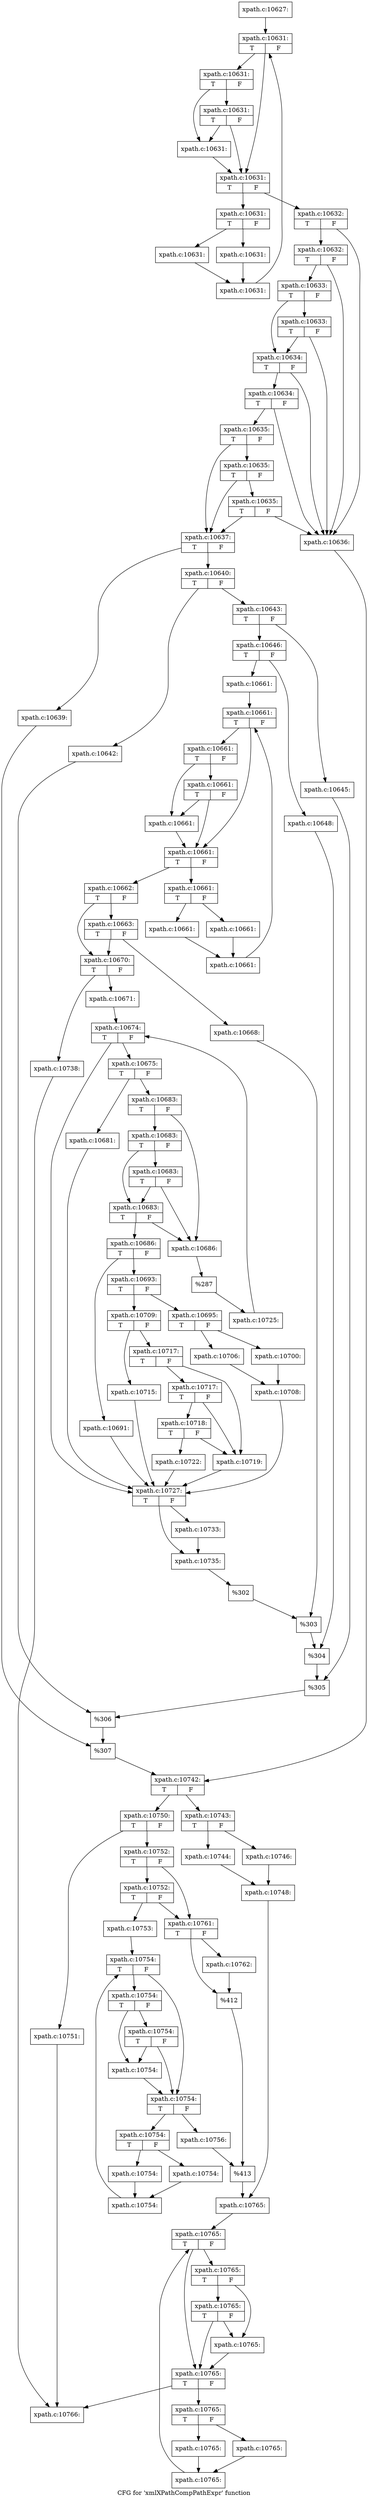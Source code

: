 digraph "CFG for 'xmlXPathCompPathExpr' function" {
	label="CFG for 'xmlXPathCompPathExpr' function";

	Node0x4ed2750 [shape=record,label="{xpath.c:10627:}"];
	Node0x4ed2750 -> Node0x4ed2be0;
	Node0x4ed2be0 [shape=record,label="{xpath.c:10631:|{<s0>T|<s1>F}}"];
	Node0x4ed2be0 -> Node0x4edacf0;
	Node0x4ed2be0 -> Node0x4edad90;
	Node0x4edad90 [shape=record,label="{xpath.c:10631:|{<s0>T|<s1>F}}"];
	Node0x4edad90 -> Node0x4edb0f0;
	Node0x4edad90 -> Node0x4edad40;
	Node0x4edb0f0 [shape=record,label="{xpath.c:10631:|{<s0>T|<s1>F}}"];
	Node0x4edb0f0 -> Node0x4edacf0;
	Node0x4edb0f0 -> Node0x4edad40;
	Node0x4edad40 [shape=record,label="{xpath.c:10631:}"];
	Node0x4edad40 -> Node0x4edacf0;
	Node0x4edacf0 [shape=record,label="{xpath.c:10631:|{<s0>T|<s1>F}}"];
	Node0x4edacf0 -> Node0x4edb720;
	Node0x4edacf0 -> Node0x4edaca0;
	Node0x4edb720 [shape=record,label="{xpath.c:10631:|{<s0>T|<s1>F}}"];
	Node0x4edb720 -> Node0x4edbbd0;
	Node0x4edb720 -> Node0x4edbc20;
	Node0x4edbbd0 [shape=record,label="{xpath.c:10631:}"];
	Node0x4edbbd0 -> Node0x4edbc70;
	Node0x4edbc20 [shape=record,label="{xpath.c:10631:}"];
	Node0x4edbc20 -> Node0x4edbc70;
	Node0x4edbc70 [shape=record,label="{xpath.c:10631:}"];
	Node0x4edbc70 -> Node0x4ed2be0;
	Node0x4edaca0 [shape=record,label="{xpath.c:10632:|{<s0>T|<s1>F}}"];
	Node0x4edaca0 -> Node0x4edc5d0;
	Node0x4edaca0 -> Node0x4edc8c0;
	Node0x4edc8c0 [shape=record,label="{xpath.c:10632:|{<s0>T|<s1>F}}"];
	Node0x4edc8c0 -> Node0x4edc5d0;
	Node0x4edc8c0 -> Node0x4edc840;
	Node0x4edc840 [shape=record,label="{xpath.c:10633:|{<s0>T|<s1>F}}"];
	Node0x4edc840 -> Node0x4edd120;
	Node0x4edc840 -> Node0x4edc7c0;
	Node0x4edd120 [shape=record,label="{xpath.c:10633:|{<s0>T|<s1>F}}"];
	Node0x4edd120 -> Node0x4edc5d0;
	Node0x4edd120 -> Node0x4edc7c0;
	Node0x4edc7c0 [shape=record,label="{xpath.c:10634:|{<s0>T|<s1>F}}"];
	Node0x4edc7c0 -> Node0x4edc5d0;
	Node0x4edc7c0 -> Node0x4edc740;
	Node0x4edc740 [shape=record,label="{xpath.c:10634:|{<s0>T|<s1>F}}"];
	Node0x4edc740 -> Node0x4edc5d0;
	Node0x4edc740 -> Node0x4edc6c0;
	Node0x4edc6c0 [shape=record,label="{xpath.c:10635:|{<s0>T|<s1>F}}"];
	Node0x4edc6c0 -> Node0x4edded0;
	Node0x4edc6c0 -> Node0x4edc670;
	Node0x4edded0 [shape=record,label="{xpath.c:10635:|{<s0>T|<s1>F}}"];
	Node0x4edded0 -> Node0x4ede410;
	Node0x4edded0 -> Node0x4edc670;
	Node0x4ede410 [shape=record,label="{xpath.c:10635:|{<s0>T|<s1>F}}"];
	Node0x4ede410 -> Node0x4edc5d0;
	Node0x4ede410 -> Node0x4edc670;
	Node0x4edc5d0 [shape=record,label="{xpath.c:10636:}"];
	Node0x4edc5d0 -> Node0x4edc620;
	Node0x4edc670 [shape=record,label="{xpath.c:10637:|{<s0>T|<s1>F}}"];
	Node0x4edc670 -> Node0x4edee90;
	Node0x4edc670 -> Node0x4edef30;
	Node0x4edee90 [shape=record,label="{xpath.c:10639:}"];
	Node0x4edee90 -> Node0x4edeee0;
	Node0x4edef30 [shape=record,label="{xpath.c:10640:|{<s0>T|<s1>F}}"];
	Node0x4edef30 -> Node0x4edf620;
	Node0x4edef30 -> Node0x4edf6c0;
	Node0x4edf620 [shape=record,label="{xpath.c:10642:}"];
	Node0x4edf620 -> Node0x4edf670;
	Node0x4edf6c0 [shape=record,label="{xpath.c:10643:|{<s0>T|<s1>F}}"];
	Node0x4edf6c0 -> Node0x4edfdb0;
	Node0x4edf6c0 -> Node0x4edfe50;
	Node0x4edfdb0 [shape=record,label="{xpath.c:10645:}"];
	Node0x4edfdb0 -> Node0x4edfe00;
	Node0x4edfe50 [shape=record,label="{xpath.c:10646:|{<s0>T|<s1>F}}"];
	Node0x4edfe50 -> Node0x4ee0540;
	Node0x4edfe50 -> Node0x4ee05e0;
	Node0x4ee0540 [shape=record,label="{xpath.c:10648:}"];
	Node0x4ee0540 -> Node0x4ee0590;
	Node0x4ee05e0 [shape=record,label="{xpath.c:10661:}"];
	Node0x4ee05e0 -> Node0x4ee0cd0;
	Node0x4ee0cd0 [shape=record,label="{xpath.c:10661:|{<s0>T|<s1>F}}"];
	Node0x4ee0cd0 -> Node0x4ee0f10;
	Node0x4ee0cd0 -> Node0x4ee0fb0;
	Node0x4ee0fb0 [shape=record,label="{xpath.c:10661:|{<s0>T|<s1>F}}"];
	Node0x4ee0fb0 -> Node0x4ee1310;
	Node0x4ee0fb0 -> Node0x4ee0f60;
	Node0x4ee1310 [shape=record,label="{xpath.c:10661:|{<s0>T|<s1>F}}"];
	Node0x4ee1310 -> Node0x4ee0f10;
	Node0x4ee1310 -> Node0x4ee0f60;
	Node0x4ee0f60 [shape=record,label="{xpath.c:10661:}"];
	Node0x4ee0f60 -> Node0x4ee0f10;
	Node0x4ee0f10 [shape=record,label="{xpath.c:10661:|{<s0>T|<s1>F}}"];
	Node0x4ee0f10 -> Node0x4ee1940;
	Node0x4ee0f10 -> Node0x4ee0ec0;
	Node0x4ee1940 [shape=record,label="{xpath.c:10661:|{<s0>T|<s1>F}}"];
	Node0x4ee1940 -> Node0x4ee1df0;
	Node0x4ee1940 -> Node0x4ee1e40;
	Node0x4ee1df0 [shape=record,label="{xpath.c:10661:}"];
	Node0x4ee1df0 -> Node0x4ee1e90;
	Node0x4ee1e40 [shape=record,label="{xpath.c:10661:}"];
	Node0x4ee1e40 -> Node0x4ee1e90;
	Node0x4ee1e90 [shape=record,label="{xpath.c:10661:}"];
	Node0x4ee1e90 -> Node0x4ee0cd0;
	Node0x4ee0ec0 [shape=record,label="{xpath.c:10662:|{<s0>T|<s1>F}}"];
	Node0x4ee0ec0 -> Node0x4ee3420;
	Node0x4ee0ec0 -> Node0x4ee33d0;
	Node0x4ee3420 [shape=record,label="{xpath.c:10663:|{<s0>T|<s1>F}}"];
	Node0x4ee3420 -> Node0x4ee2ff0;
	Node0x4ee3420 -> Node0x4ee33d0;
	Node0x4ee2ff0 [shape=record,label="{xpath.c:10668:}"];
	Node0x4ee2ff0 -> Node0x4ee3380;
	Node0x4ee33d0 [shape=record,label="{xpath.c:10670:|{<s0>T|<s1>F}}"];
	Node0x4ee33d0 -> Node0x4ee3c40;
	Node0x4ee33d0 -> Node0x4ee3ce0;
	Node0x4ee3c40 [shape=record,label="{xpath.c:10671:}"];
	Node0x4ee3c40 -> Node0x4a1de30;
	Node0x4a1de30 [shape=record,label="{xpath.c:10674:|{<s0>T|<s1>F}}"];
	Node0x4a1de30 -> Node0x4a1e4c0;
	Node0x4a1de30 -> Node0x4a1e010;
	Node0x4a1e4c0 [shape=record,label="{xpath.c:10675:|{<s0>T|<s1>F}}"];
	Node0x4a1e4c0 -> Node0x4a1e630;
	Node0x4a1e4c0 -> Node0x4a1e6d0;
	Node0x4a1e630 [shape=record,label="{xpath.c:10681:}"];
	Node0x4a1e630 -> Node0x4a1e010;
	Node0x4a1e6d0 [shape=record,label="{xpath.c:10683:|{<s0>T|<s1>F}}"];
	Node0x4a1e6d0 -> Node0x4a1ede0;
	Node0x4a1e6d0 -> Node0x4a1ef50;
	Node0x4a1ef50 [shape=record,label="{xpath.c:10683:|{<s0>T|<s1>F}}"];
	Node0x4a1ef50 -> Node0x4a1f480;
	Node0x4a1ef50 -> Node0x4a1eed0;
	Node0x4a1f480 [shape=record,label="{xpath.c:10683:|{<s0>T|<s1>F}}"];
	Node0x4a1f480 -> Node0x4a1ede0;
	Node0x4a1f480 -> Node0x4a1eed0;
	Node0x4a1eed0 [shape=record,label="{xpath.c:10683:|{<s0>T|<s1>F}}"];
	Node0x4a1eed0 -> Node0x4a1ede0;
	Node0x4a1eed0 -> Node0x4a1ee80;
	Node0x4a1ede0 [shape=record,label="{xpath.c:10686:}"];
	Node0x4a1ede0 -> Node0x4a1ee30;
	Node0x4a1ee80 [shape=record,label="{xpath.c:10686:|{<s0>T|<s1>F}}"];
	Node0x4a1ee80 -> Node0x4ee86d0;
	Node0x4a1ee80 -> Node0x4ee8770;
	Node0x4ee86d0 [shape=record,label="{xpath.c:10691:}"];
	Node0x4ee86d0 -> Node0x4a1e010;
	Node0x4ee8770 [shape=record,label="{xpath.c:10693:|{<s0>T|<s1>F}}"];
	Node0x4ee8770 -> Node0x4ee8fe0;
	Node0x4ee8770 -> Node0x4ee9080;
	Node0x4ee8fe0 [shape=record,label="{xpath.c:10695:|{<s0>T|<s1>F}}"];
	Node0x4ee8fe0 -> Node0x46e6490;
	Node0x4ee8fe0 -> Node0x4ee98b0;
	Node0x46e6490 [shape=record,label="{xpath.c:10700:}"];
	Node0x46e6490 -> Node0x4ee9860;
	Node0x4ee98b0 [shape=record,label="{xpath.c:10706:}"];
	Node0x4ee98b0 -> Node0x4ee9860;
	Node0x4ee9860 [shape=record,label="{xpath.c:10708:}"];
	Node0x4ee9860 -> Node0x4a1e010;
	Node0x4ee9080 [shape=record,label="{xpath.c:10709:|{<s0>T|<s1>F}}"];
	Node0x4ee9080 -> Node0x4eea140;
	Node0x4ee9080 -> Node0x4eea1e0;
	Node0x4eea140 [shape=record,label="{xpath.c:10715:}"];
	Node0x4eea140 -> Node0x4a1e010;
	Node0x4eea1e0 [shape=record,label="{xpath.c:10717:|{<s0>T|<s1>F}}"];
	Node0x4eea1e0 -> Node0x4eeaa50;
	Node0x4eea1e0 -> Node0x4eeabc0;
	Node0x4eeabc0 [shape=record,label="{xpath.c:10717:|{<s0>T|<s1>F}}"];
	Node0x4eeabc0 -> Node0x4eeaa50;
	Node0x4eeabc0 -> Node0x4eeab40;
	Node0x4eeab40 [shape=record,label="{xpath.c:10718:|{<s0>T|<s1>F}}"];
	Node0x4eeab40 -> Node0x4eeaa50;
	Node0x4eeab40 -> Node0x4eeaaf0;
	Node0x4eeaa50 [shape=record,label="{xpath.c:10719:}"];
	Node0x4eeaa50 -> Node0x4a1e010;
	Node0x4eeaaf0 [shape=record,label="{xpath.c:10722:}"];
	Node0x4eeaaf0 -> Node0x4a1e010;
	Node0x4a1ee30 [shape=record,label="{%287}"];
	Node0x4a1ee30 -> Node0x4a1e680;
	Node0x4a1e680 [shape=record,label="{xpath.c:10725:}"];
	Node0x4a1e680 -> Node0x4a1de30;
	Node0x4a1e010 [shape=record,label="{xpath.c:10727:|{<s0>T|<s1>F}}"];
	Node0x4a1e010 -> Node0x4ee8720;
	Node0x4a1e010 -> Node0x4ee9030;
	Node0x4ee8720 [shape=record,label="{xpath.c:10733:}"];
	Node0x4ee8720 -> Node0x4ee9030;
	Node0x4ee9030 [shape=record,label="{xpath.c:10735:}"];
	Node0x4ee9030 -> Node0x4ee3c90;
	Node0x4ee3ce0 [shape=record,label="{xpath.c:10738:}"];
	Node0x4ee3ce0 -> Node0x4ef36a0;
	Node0x4ee3c90 [shape=record,label="{%302}"];
	Node0x4ee3c90 -> Node0x4ee3380;
	Node0x4ee3380 [shape=record,label="{%303}"];
	Node0x4ee3380 -> Node0x4ee0590;
	Node0x4ee0590 [shape=record,label="{%304}"];
	Node0x4ee0590 -> Node0x4edfe00;
	Node0x4edfe00 [shape=record,label="{%305}"];
	Node0x4edfe00 -> Node0x4edf670;
	Node0x4edf670 [shape=record,label="{%306}"];
	Node0x4edf670 -> Node0x4edeee0;
	Node0x4edeee0 [shape=record,label="{%307}"];
	Node0x4edeee0 -> Node0x4edc620;
	Node0x4edc620 [shape=record,label="{xpath.c:10742:|{<s0>T|<s1>F}}"];
	Node0x4edc620 -> Node0x4eea190;
	Node0x4edc620 -> Node0x4eed6d0;
	Node0x4eea190 [shape=record,label="{xpath.c:10743:|{<s0>T|<s1>F}}"];
	Node0x4eea190 -> Node0x4eed9d0;
	Node0x4eea190 -> Node0x4eeda70;
	Node0x4eed9d0 [shape=record,label="{xpath.c:10744:}"];
	Node0x4eed9d0 -> Node0x4eeda20;
	Node0x4eeda70 [shape=record,label="{xpath.c:10746:}"];
	Node0x4eeda70 -> Node0x4eeda20;
	Node0x4eeda20 [shape=record,label="{xpath.c:10748:}"];
	Node0x4eeda20 -> Node0x4eeaaa0;
	Node0x4eed6d0 [shape=record,label="{xpath.c:10750:|{<s0>T|<s1>F}}"];
	Node0x4eed6d0 -> Node0x4eeef60;
	Node0x4eed6d0 -> Node0x4eef290;
	Node0x4eeef60 [shape=record,label="{xpath.c:10751:}"];
	Node0x4eeef60 -> Node0x4ef36a0;
	Node0x4eef290 [shape=record,label="{xpath.c:10752:|{<s0>T|<s1>F}}"];
	Node0x4eef290 -> Node0x4eefa20;
	Node0x4eef290 -> Node0x4eef9d0;
	Node0x4eefa20 [shape=record,label="{xpath.c:10752:|{<s0>T|<s1>F}}"];
	Node0x4eefa20 -> Node0x4eef5d0;
	Node0x4eefa20 -> Node0x4eef9d0;
	Node0x4eef5d0 [shape=record,label="{xpath.c:10753:}"];
	Node0x4eef5d0 -> Node0x4ef03d0;
	Node0x4ef03d0 [shape=record,label="{xpath.c:10754:|{<s0>T|<s1>F}}"];
	Node0x4ef03d0 -> Node0x4ef05d0;
	Node0x4ef03d0 -> Node0x4ef0670;
	Node0x4ef0670 [shape=record,label="{xpath.c:10754:|{<s0>T|<s1>F}}"];
	Node0x4ef0670 -> Node0x4ef09d0;
	Node0x4ef0670 -> Node0x4ef0620;
	Node0x4ef09d0 [shape=record,label="{xpath.c:10754:|{<s0>T|<s1>F}}"];
	Node0x4ef09d0 -> Node0x4ef05d0;
	Node0x4ef09d0 -> Node0x4ef0620;
	Node0x4ef0620 [shape=record,label="{xpath.c:10754:}"];
	Node0x4ef0620 -> Node0x4ef05d0;
	Node0x4ef05d0 [shape=record,label="{xpath.c:10754:|{<s0>T|<s1>F}}"];
	Node0x4ef05d0 -> Node0x4ef1000;
	Node0x4ef05d0 -> Node0x4ef0580;
	Node0x4ef1000 [shape=record,label="{xpath.c:10754:|{<s0>T|<s1>F}}"];
	Node0x4ef1000 -> Node0x4ef14b0;
	Node0x4ef1000 -> Node0x4ef1500;
	Node0x4ef14b0 [shape=record,label="{xpath.c:10754:}"];
	Node0x4ef14b0 -> Node0x4ef1550;
	Node0x4ef1500 [shape=record,label="{xpath.c:10754:}"];
	Node0x4ef1500 -> Node0x4ef1550;
	Node0x4ef1550 [shape=record,label="{xpath.c:10754:}"];
	Node0x4ef1550 -> Node0x4ef03d0;
	Node0x4ef0580 [shape=record,label="{xpath.c:10756:}"];
	Node0x4ef0580 -> Node0x4eef980;
	Node0x4eef9d0 [shape=record,label="{xpath.c:10761:|{<s0>T|<s1>F}}"];
	Node0x4eef9d0 -> Node0x4ef2c30;
	Node0x4eef9d0 -> Node0x4ef2f20;
	Node0x4ef2c30 [shape=record,label="{xpath.c:10762:}"];
	Node0x4ef2c30 -> Node0x4ef2f20;
	Node0x4ef2f20 [shape=record,label="{%412}"];
	Node0x4ef2f20 -> Node0x4eef980;
	Node0x4eef980 [shape=record,label="{%413}"];
	Node0x4eef980 -> Node0x4eeaaa0;
	Node0x4eeaaa0 [shape=record,label="{xpath.c:10765:}"];
	Node0x4eeaaa0 -> Node0x4ef34f0;
	Node0x4ef34f0 [shape=record,label="{xpath.c:10765:|{<s0>T|<s1>F}}"];
	Node0x4ef34f0 -> Node0x4ef36f0;
	Node0x4ef34f0 -> Node0x4ef3790;
	Node0x4ef3790 [shape=record,label="{xpath.c:10765:|{<s0>T|<s1>F}}"];
	Node0x4ef3790 -> Node0x4ef3af0;
	Node0x4ef3790 -> Node0x4ef3740;
	Node0x4ef3af0 [shape=record,label="{xpath.c:10765:|{<s0>T|<s1>F}}"];
	Node0x4ef3af0 -> Node0x4ef36f0;
	Node0x4ef3af0 -> Node0x4ef3740;
	Node0x4ef3740 [shape=record,label="{xpath.c:10765:}"];
	Node0x4ef3740 -> Node0x4ef36f0;
	Node0x4ef36f0 [shape=record,label="{xpath.c:10765:|{<s0>T|<s1>F}}"];
	Node0x4ef36f0 -> Node0x4ef4120;
	Node0x4ef36f0 -> Node0x4ef36a0;
	Node0x4ef4120 [shape=record,label="{xpath.c:10765:|{<s0>T|<s1>F}}"];
	Node0x4ef4120 -> Node0x4ef45d0;
	Node0x4ef4120 -> Node0x4ef4620;
	Node0x4ef45d0 [shape=record,label="{xpath.c:10765:}"];
	Node0x4ef45d0 -> Node0x4ef4670;
	Node0x4ef4620 [shape=record,label="{xpath.c:10765:}"];
	Node0x4ef4620 -> Node0x4ef4670;
	Node0x4ef4670 [shape=record,label="{xpath.c:10765:}"];
	Node0x4ef4670 -> Node0x4ef34f0;
	Node0x4ef36a0 [shape=record,label="{xpath.c:10766:}"];
}
